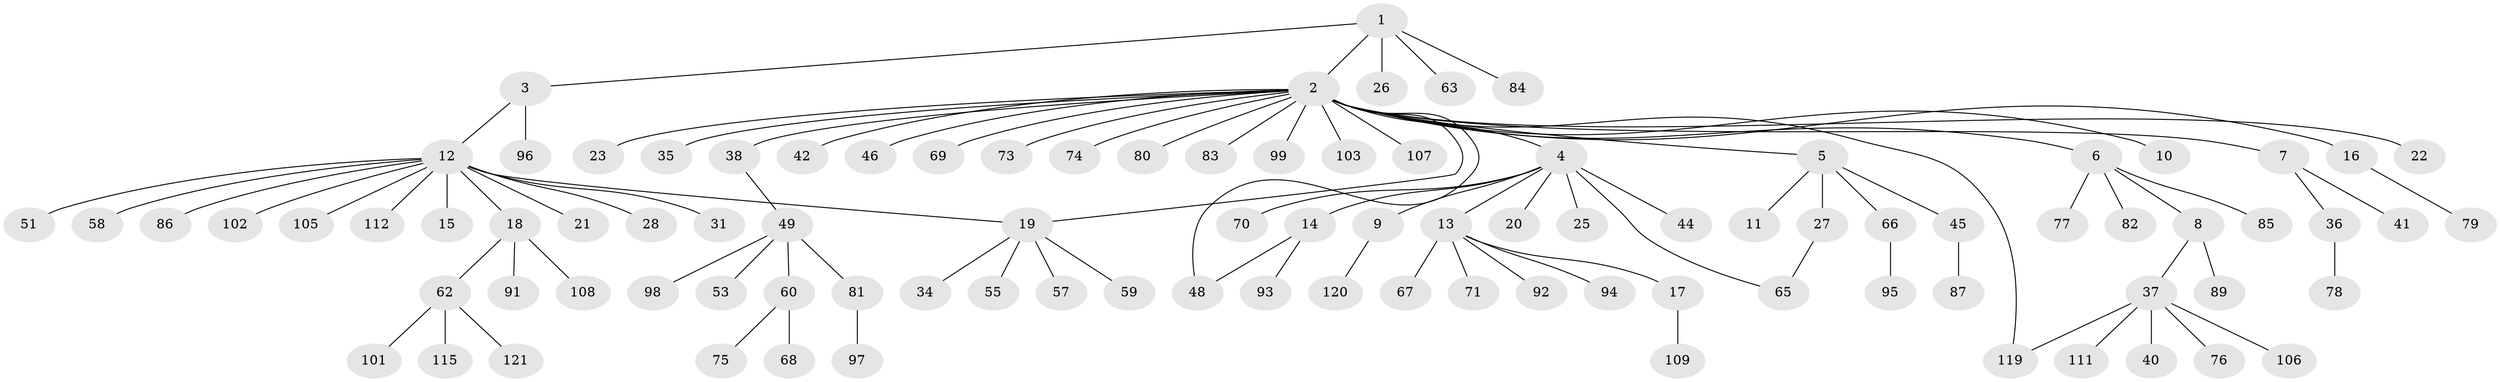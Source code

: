// original degree distribution, {6: 0.040983606557377046, 25: 0.00819672131147541, 3: 0.07377049180327869, 10: 0.00819672131147541, 5: 0.01639344262295082, 4: 0.03278688524590164, 1: 0.6557377049180327, 14: 0.00819672131147541, 2: 0.1557377049180328}
// Generated by graph-tools (version 1.1) at 2025/41/03/06/25 10:41:51]
// undirected, 96 vertices, 99 edges
graph export_dot {
graph [start="1"]
  node [color=gray90,style=filled];
  1 [super="+110"];
  2 [super="+90"];
  3;
  4 [super="+122"];
  5 [super="+54"];
  6 [super="+39"];
  7 [super="+56"];
  8;
  9 [super="+61"];
  10;
  11;
  12 [super="+72"];
  13 [super="+33"];
  14;
  15;
  16 [super="+24"];
  17 [super="+29"];
  18 [super="+30"];
  19 [super="+32"];
  20;
  21;
  22;
  23;
  25;
  26;
  27 [super="+50"];
  28;
  31;
  34;
  35;
  36;
  37 [super="+43"];
  38 [super="+52"];
  40;
  41 [super="+114"];
  42;
  44 [super="+47"];
  45;
  46;
  48;
  49 [super="+113"];
  51;
  53;
  55;
  57;
  58;
  59;
  60 [super="+64"];
  62;
  63;
  65;
  66 [super="+117"];
  67;
  68 [super="+118"];
  69;
  70 [super="+104"];
  71;
  73;
  74 [super="+88"];
  75;
  76;
  77 [super="+116"];
  78;
  79;
  80 [super="+100"];
  81;
  82;
  83;
  84;
  85;
  86;
  87;
  89;
  91;
  92;
  93;
  94;
  95;
  96;
  97;
  98;
  99;
  101;
  102;
  103;
  105;
  106;
  107;
  108;
  109;
  111;
  112;
  115;
  119;
  120;
  121;
  1 -- 2;
  1 -- 3;
  1 -- 26;
  1 -- 63;
  1 -- 84;
  2 -- 4;
  2 -- 5;
  2 -- 6;
  2 -- 7;
  2 -- 10;
  2 -- 16;
  2 -- 22;
  2 -- 23;
  2 -- 35;
  2 -- 38;
  2 -- 42;
  2 -- 46;
  2 -- 48;
  2 -- 69;
  2 -- 73;
  2 -- 74;
  2 -- 80;
  2 -- 83;
  2 -- 99;
  2 -- 103;
  2 -- 107;
  2 -- 119;
  2 -- 19;
  3 -- 12;
  3 -- 96;
  4 -- 9;
  4 -- 13;
  4 -- 14;
  4 -- 20;
  4 -- 25;
  4 -- 44;
  4 -- 65;
  4 -- 70;
  5 -- 11;
  5 -- 27;
  5 -- 45;
  5 -- 66;
  6 -- 8;
  6 -- 77;
  6 -- 85;
  6 -- 82;
  7 -- 36;
  7 -- 41;
  8 -- 37;
  8 -- 89;
  9 -- 120;
  12 -- 15;
  12 -- 18;
  12 -- 19;
  12 -- 21;
  12 -- 28;
  12 -- 31;
  12 -- 51;
  12 -- 58;
  12 -- 86;
  12 -- 102;
  12 -- 105;
  12 -- 112;
  13 -- 17;
  13 -- 67;
  13 -- 92;
  13 -- 94;
  13 -- 71;
  14 -- 48;
  14 -- 93;
  16 -- 79;
  17 -- 109;
  18 -- 91;
  18 -- 108;
  18 -- 62;
  19 -- 34;
  19 -- 57;
  19 -- 59;
  19 -- 55;
  27 -- 65;
  36 -- 78;
  37 -- 40;
  37 -- 76;
  37 -- 106;
  37 -- 119;
  37 -- 111;
  38 -- 49;
  45 -- 87;
  49 -- 53;
  49 -- 60;
  49 -- 81;
  49 -- 98;
  60 -- 68;
  60 -- 75;
  62 -- 101;
  62 -- 115;
  62 -- 121;
  66 -- 95;
  81 -- 97;
}
